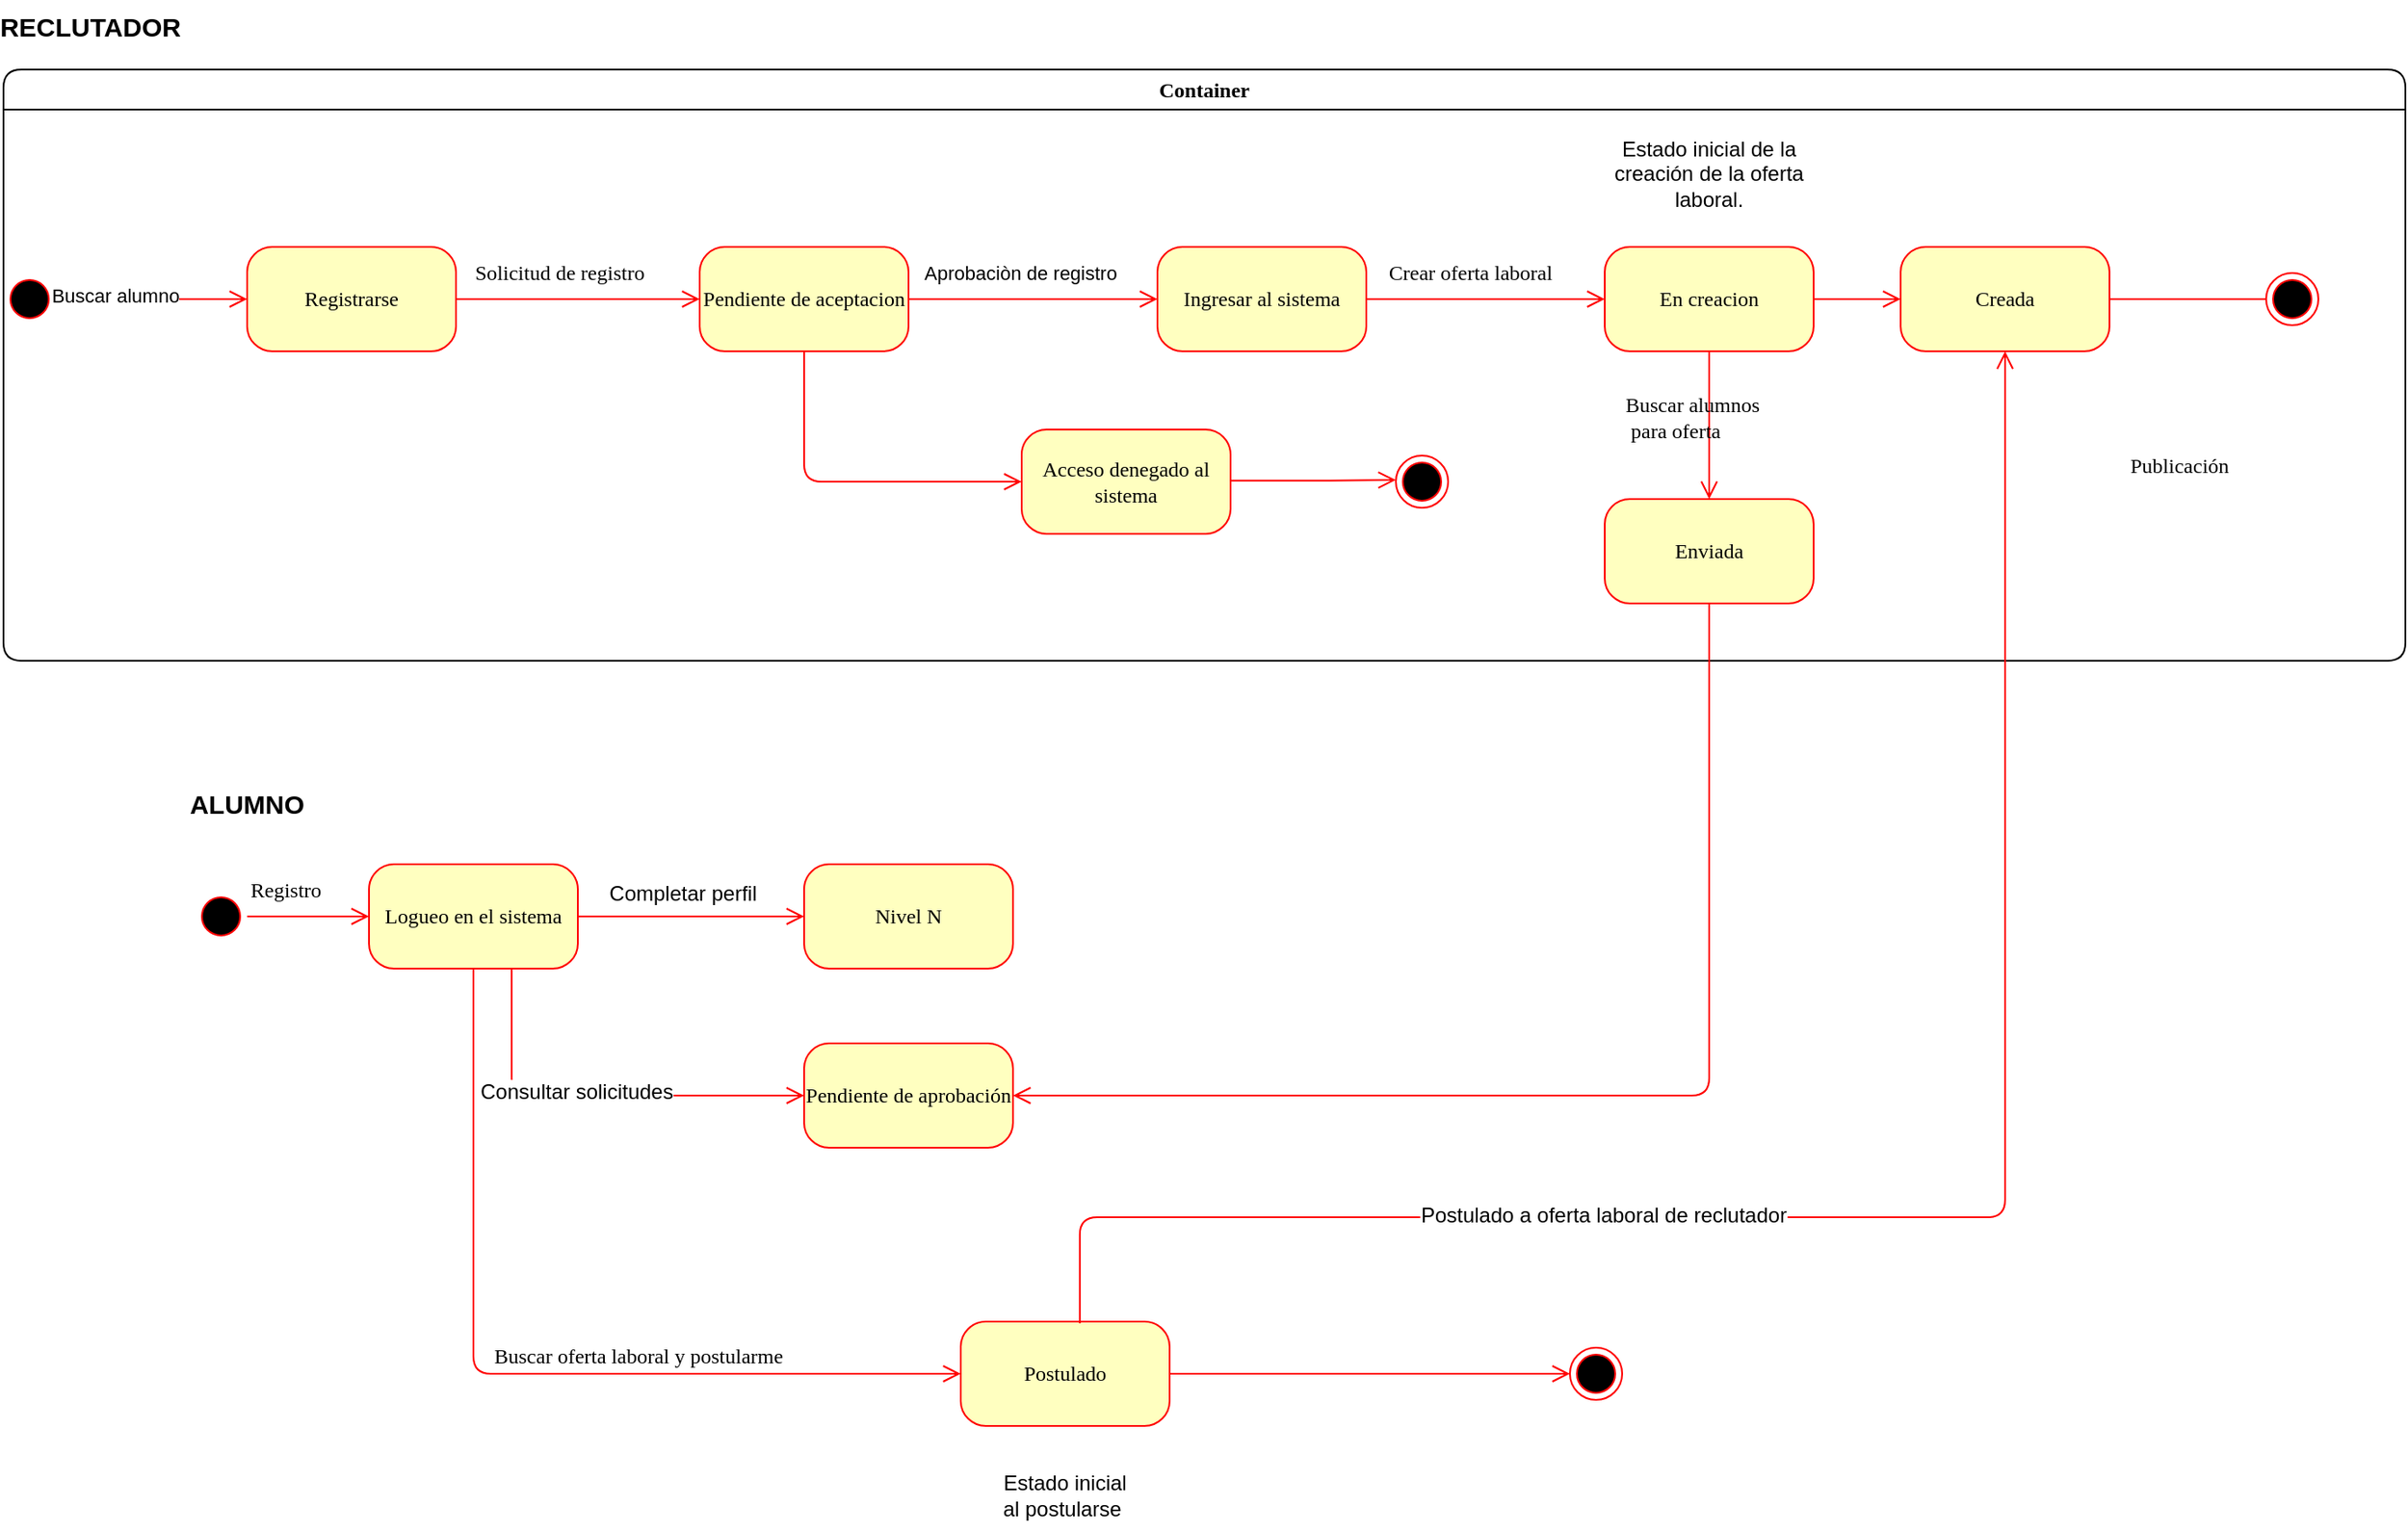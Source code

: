 <mxfile version="15.7.3" type="device"><diagram name="Page-1" id="58cdce13-f638-feb5-8d6f-7d28b1aa9fa0"><mxGraphModel dx="1038" dy="1425" grid="1" gridSize="10" guides="1" tooltips="1" connect="1" arrows="1" fold="1" page="1" pageScale="1" pageWidth="1100" pageHeight="850" background="none" math="0" shadow="0"><root><mxCell id="0"/><mxCell id="1" parent="0"/><mxCell id="Xc8aSNd3TjTFwg_EMzsY-1" value="Container" style="swimlane;whiteSpace=wrap;html=1;rounded=1;shadow=0;comic=0;labelBackgroundColor=none;strokeWidth=1;fontFamily=Verdana;fontSize=12;align=center;" vertex="1" parent="1"><mxGeometry x="50" y="-290" width="1380" height="340" as="geometry"/></mxCell><mxCell id="Xc8aSNd3TjTFwg_EMzsY-2" value="Solicitud de registro" style="edgeStyle=elbowEdgeStyle;html=1;labelBackgroundColor=none;endArrow=open;endSize=8;strokeColor=#ff0000;fontFamily=Verdana;fontSize=12;align=left;" edge="1" parent="Xc8aSNd3TjTFwg_EMzsY-1" source="Xc8aSNd3TjTFwg_EMzsY-3" target="Xc8aSNd3TjTFwg_EMzsY-8"><mxGeometry x="-0.857" y="15" relative="1" as="geometry"><mxPoint x="-1" as="offset"/></mxGeometry></mxCell><mxCell id="Xc8aSNd3TjTFwg_EMzsY-3" value="Registrarse" style="rounded=1;whiteSpace=wrap;html=1;arcSize=24;fillColor=#ffffc0;strokeColor=#ff0000;shadow=0;comic=0;labelBackgroundColor=none;fontFamily=Verdana;fontSize=12;fontColor=#000000;align=center;" vertex="1" parent="Xc8aSNd3TjTFwg_EMzsY-1"><mxGeometry x="140" y="102" width="120" height="60" as="geometry"/></mxCell><mxCell id="Xc8aSNd3TjTFwg_EMzsY-5" style="edgeStyle=elbowEdgeStyle;html=1;labelBackgroundColor=none;endArrow=open;endSize=8;strokeColor=#ff0000;fontFamily=Verdana;fontSize=12;align=left;" edge="1" parent="Xc8aSNd3TjTFwg_EMzsY-1" target="Xc8aSNd3TjTFwg_EMzsY-3"><mxGeometry relative="1" as="geometry"><mxPoint x="30" y="132" as="sourcePoint"/></mxGeometry></mxCell><mxCell id="Xc8aSNd3TjTFwg_EMzsY-11" value="Buscar alumno" style="edgeLabel;html=1;align=center;verticalAlign=middle;resizable=0;points=[];" vertex="1" connectable="0" parent="Xc8aSNd3TjTFwg_EMzsY-5"><mxGeometry x="-0.395" y="2" relative="1" as="geometry"><mxPoint as="offset"/></mxGeometry></mxCell><mxCell id="Xc8aSNd3TjTFwg_EMzsY-6" value="" style="ellipse;html=1;shape=startState;fillColor=#000000;strokeColor=#ff0000;rounded=1;shadow=0;comic=0;labelBackgroundColor=none;fontFamily=Verdana;fontSize=12;fontColor=#000000;align=center;direction=south;" vertex="1" parent="Xc8aSNd3TjTFwg_EMzsY-1"><mxGeometry y="117" width="30" height="30" as="geometry"/></mxCell><mxCell id="Xc8aSNd3TjTFwg_EMzsY-7" style="edgeStyle=elbowEdgeStyle;html=1;labelBackgroundColor=none;endArrow=open;endSize=8;strokeColor=#ff0000;fontFamily=Verdana;fontSize=12;align=left;" edge="1" parent="Xc8aSNd3TjTFwg_EMzsY-1" source="Xc8aSNd3TjTFwg_EMzsY-8" target="Xc8aSNd3TjTFwg_EMzsY-10"><mxGeometry relative="1" as="geometry"/></mxCell><mxCell id="Xc8aSNd3TjTFwg_EMzsY-23" value="Aprobaciòn de registro" style="edgeLabel;html=1;align=center;verticalAlign=middle;resizable=0;points=[];" vertex="1" connectable="0" parent="Xc8aSNd3TjTFwg_EMzsY-7"><mxGeometry x="-0.509" y="-1" relative="1" as="geometry"><mxPoint x="29" y="-16" as="offset"/></mxGeometry></mxCell><mxCell id="Xc8aSNd3TjTFwg_EMzsY-8" value="Pendiente de aceptacion" style="rounded=1;whiteSpace=wrap;html=1;arcSize=24;fillColor=#ffffc0;strokeColor=#ff0000;shadow=0;comic=0;labelBackgroundColor=none;fontFamily=Verdana;fontSize=12;fontColor=#000000;align=center;" vertex="1" parent="Xc8aSNd3TjTFwg_EMzsY-1"><mxGeometry x="400" y="102" width="120" height="60" as="geometry"/></mxCell><mxCell id="Xc8aSNd3TjTFwg_EMzsY-9" value="Crear oferta laboral" style="edgeStyle=elbowEdgeStyle;html=1;labelBackgroundColor=none;endArrow=open;endSize=8;strokeColor=#ff0000;fontFamily=Verdana;fontSize=12;align=left;" edge="1" parent="Xc8aSNd3TjTFwg_EMzsY-1" source="Xc8aSNd3TjTFwg_EMzsY-10" target="Xc8aSNd3TjTFwg_EMzsY-15"><mxGeometry x="-0.862" y="15" relative="1" as="geometry"><mxPoint x="1" as="offset"/></mxGeometry></mxCell><mxCell id="Xc8aSNd3TjTFwg_EMzsY-10" value="Ingresar al sistema" style="rounded=1;whiteSpace=wrap;html=1;arcSize=24;fillColor=#ffffc0;strokeColor=#ff0000;shadow=0;comic=0;labelBackgroundColor=none;fontFamily=Verdana;fontSize=12;fontColor=#000000;align=center;" vertex="1" parent="Xc8aSNd3TjTFwg_EMzsY-1"><mxGeometry x="663" y="102" width="120" height="60" as="geometry"/></mxCell><mxCell id="Xc8aSNd3TjTFwg_EMzsY-12" value="Acceso denegado al sistema" style="rounded=1;whiteSpace=wrap;html=1;arcSize=24;fillColor=#ffffc0;strokeColor=#ff0000;shadow=0;comic=0;labelBackgroundColor=none;fontFamily=Verdana;fontSize=12;fontColor=#000000;align=center;" vertex="1" parent="Xc8aSNd3TjTFwg_EMzsY-1"><mxGeometry x="585" y="207" width="120" height="60" as="geometry"/></mxCell><mxCell id="Xc8aSNd3TjTFwg_EMzsY-14" style="edgeStyle=elbowEdgeStyle;html=1;labelBackgroundColor=none;endArrow=open;endSize=8;strokeColor=#ff0000;fontFamily=Verdana;fontSize=12;align=left;entryX=0;entryY=0.5;entryDx=0;entryDy=0;exitX=0.5;exitY=1;exitDx=0;exitDy=0;" edge="1" parent="Xc8aSNd3TjTFwg_EMzsY-1" source="Xc8aSNd3TjTFwg_EMzsY-8" target="Xc8aSNd3TjTFwg_EMzsY-12"><mxGeometry relative="1" as="geometry"><mxPoint x="530" y="142" as="sourcePoint"/><mxPoint x="595" y="142" as="targetPoint"/><Array as="points"><mxPoint x="460" y="217"/></Array></mxGeometry></mxCell><mxCell id="Xc8aSNd3TjTFwg_EMzsY-15" value="En creacion" style="rounded=1;whiteSpace=wrap;html=1;arcSize=24;fillColor=#ffffc0;strokeColor=#ff0000;shadow=0;comic=0;labelBackgroundColor=none;fontFamily=Verdana;fontSize=12;fontColor=#000000;align=center;" vertex="1" parent="Xc8aSNd3TjTFwg_EMzsY-1"><mxGeometry x="920" y="102" width="120" height="60" as="geometry"/></mxCell><mxCell id="Xc8aSNd3TjTFwg_EMzsY-18" style="edgeStyle=elbowEdgeStyle;html=1;labelBackgroundColor=none;endArrow=open;endSize=8;strokeColor=#ff0000;fontFamily=Verdana;fontSize=12;align=left;" edge="1" parent="Xc8aSNd3TjTFwg_EMzsY-1" source="Xc8aSNd3TjTFwg_EMzsY-15"><mxGeometry relative="1" as="geometry"><mxPoint x="1150" y="131.41" as="sourcePoint"/><mxPoint x="1090" y="132" as="targetPoint"/></mxGeometry></mxCell><mxCell id="Xc8aSNd3TjTFwg_EMzsY-20" value="Estado inicial de la creación de la oferta laboral." style="text;html=1;strokeColor=none;fillColor=none;align=center;verticalAlign=middle;whiteSpace=wrap;rounded=0;" vertex="1" parent="Xc8aSNd3TjTFwg_EMzsY-1"><mxGeometry x="905" y="30" width="150" height="60" as="geometry"/></mxCell><mxCell id="Xc8aSNd3TjTFwg_EMzsY-21" value="Creada" style="rounded=1;whiteSpace=wrap;html=1;arcSize=24;fillColor=#ffffc0;strokeColor=#ff0000;shadow=0;comic=0;labelBackgroundColor=none;fontFamily=Verdana;fontSize=12;fontColor=#000000;align=center;" vertex="1" parent="Xc8aSNd3TjTFwg_EMzsY-1"><mxGeometry x="1090" y="102" width="120" height="60" as="geometry"/></mxCell><mxCell id="Xc8aSNd3TjTFwg_EMzsY-22" value="Publicación" style="edgeStyle=elbowEdgeStyle;html=1;labelBackgroundColor=none;endArrow=open;endSize=8;strokeColor=#ff0000;fontFamily=Verdana;fontSize=12;align=left;startArrow=none;" edge="1" parent="Xc8aSNd3TjTFwg_EMzsY-1" source="Xc8aSNd3TjTFwg_EMzsY-4"><mxGeometry x="1" y="-111" relative="1" as="geometry"><mxPoint x="1210" y="131.41" as="sourcePoint"/><mxPoint x="1330" y="132" as="targetPoint"/><mxPoint x="-110" y="96" as="offset"/></mxGeometry></mxCell><mxCell id="Xc8aSNd3TjTFwg_EMzsY-4" value="" style="ellipse;html=1;shape=endState;fillColor=#000000;strokeColor=#ff0000;rounded=1;shadow=0;comic=0;labelBackgroundColor=none;fontFamily=Verdana;fontSize=12;fontColor=#000000;align=center;" vertex="1" parent="Xc8aSNd3TjTFwg_EMzsY-1"><mxGeometry x="1300" y="117" width="30" height="30" as="geometry"/></mxCell><mxCell id="Xc8aSNd3TjTFwg_EMzsY-25" value="" style="edgeStyle=elbowEdgeStyle;html=1;labelBackgroundColor=none;endArrow=none;endSize=8;strokeColor=#ff0000;fontFamily=Verdana;fontSize=12;align=left;exitX=1;exitY=0.5;exitDx=0;exitDy=0;" edge="1" parent="Xc8aSNd3TjTFwg_EMzsY-1" source="Xc8aSNd3TjTFwg_EMzsY-21" target="Xc8aSNd3TjTFwg_EMzsY-4"><mxGeometry x="-0.834" y="14" relative="1" as="geometry"><mxPoint x="1260" y="-158.59" as="sourcePoint"/><mxPoint x="1380" y="-158" as="targetPoint"/><mxPoint x="-1" as="offset"/></mxGeometry></mxCell><mxCell id="Xc8aSNd3TjTFwg_EMzsY-26" value="" style="ellipse;html=1;shape=endState;fillColor=#000000;strokeColor=#ff0000;" vertex="1" parent="Xc8aSNd3TjTFwg_EMzsY-1"><mxGeometry x="800" y="222" width="30" height="30" as="geometry"/></mxCell><mxCell id="Xc8aSNd3TjTFwg_EMzsY-27" style="edgeStyle=elbowEdgeStyle;html=1;labelBackgroundColor=none;endArrow=open;endSize=8;strokeColor=#ff0000;fontFamily=Verdana;fontSize=12;align=left;" edge="1" parent="Xc8aSNd3TjTFwg_EMzsY-1"><mxGeometry relative="1" as="geometry"><mxPoint x="705" y="236.41" as="sourcePoint"/><mxPoint x="800" y="236" as="targetPoint"/></mxGeometry></mxCell><mxCell id="Xc8aSNd3TjTFwg_EMzsY-92" value="Enviada" style="rounded=1;whiteSpace=wrap;html=1;arcSize=24;fillColor=#ffffc0;strokeColor=#ff0000;shadow=0;comic=0;labelBackgroundColor=none;fontFamily=Verdana;fontSize=12;fontColor=#000000;align=center;" vertex="1" parent="Xc8aSNd3TjTFwg_EMzsY-1"><mxGeometry x="920" y="247" width="120" height="60" as="geometry"/></mxCell><mxCell id="Xc8aSNd3TjTFwg_EMzsY-93" value="Buscar alumnos&lt;br&gt;&amp;nbsp;para oferta" style="edgeStyle=elbowEdgeStyle;html=1;labelBackgroundColor=none;endArrow=open;endSize=8;strokeColor=#ff0000;fontFamily=Verdana;fontSize=12;align=left;entryX=0.5;entryY=0;entryDx=0;entryDy=0;exitX=0.5;exitY=1;exitDx=0;exitDy=0;" edge="1" parent="Xc8aSNd3TjTFwg_EMzsY-1" source="Xc8aSNd3TjTFwg_EMzsY-15" target="Xc8aSNd3TjTFwg_EMzsY-92"><mxGeometry x="-0.106" y="-50" relative="1" as="geometry"><mxPoint x="1050" y="142" as="sourcePoint"/><mxPoint x="1100" y="142" as="targetPoint"/><mxPoint as="offset"/></mxGeometry></mxCell><mxCell id="Xc8aSNd3TjTFwg_EMzsY-29" value="&lt;b&gt;&lt;font style=&quot;font-size: 15px&quot;&gt;RECLUTADOR&lt;/font&gt;&lt;/b&gt;" style="text;html=1;strokeColor=none;fillColor=none;align=center;verticalAlign=middle;whiteSpace=wrap;rounded=0;" vertex="1" parent="1"><mxGeometry x="70" y="-330" width="60" height="30" as="geometry"/></mxCell><mxCell id="Xc8aSNd3TjTFwg_EMzsY-30" value="&lt;b&gt;ALUMNO&lt;/b&gt;" style="text;html=1;strokeColor=none;fillColor=none;align=center;verticalAlign=middle;whiteSpace=wrap;rounded=0;fontSize=15;" vertex="1" parent="1"><mxGeometry x="160" y="117" width="60" height="30" as="geometry"/></mxCell><mxCell id="Xc8aSNd3TjTFwg_EMzsY-37" value="" style="ellipse;html=1;shape=startState;fillColor=#000000;strokeColor=#ff0000;rounded=1;shadow=0;comic=0;labelBackgroundColor=none;fontFamily=Verdana;fontSize=12;fontColor=#000000;align=center;direction=south;" vertex="1" parent="1"><mxGeometry x="160" y="182" width="30" height="30" as="geometry"/></mxCell><mxCell id="Xc8aSNd3TjTFwg_EMzsY-38" value="Postulado" style="rounded=1;whiteSpace=wrap;html=1;arcSize=24;fillColor=#ffffc0;strokeColor=#ff0000;shadow=0;comic=0;labelBackgroundColor=none;fontFamily=Verdana;fontSize=12;fontColor=#000000;align=center;" vertex="1" parent="1"><mxGeometry x="600" y="430" width="120" height="60" as="geometry"/></mxCell><mxCell id="Xc8aSNd3TjTFwg_EMzsY-39" value="Logueo en el sistema" style="rounded=1;whiteSpace=wrap;html=1;arcSize=24;fillColor=#ffffc0;strokeColor=#ff0000;shadow=0;comic=0;labelBackgroundColor=none;fontFamily=Verdana;fontSize=12;fontColor=#000000;align=center;" vertex="1" parent="1"><mxGeometry x="260" y="167" width="120" height="60" as="geometry"/></mxCell><mxCell id="Xc8aSNd3TjTFwg_EMzsY-40" value="Nivel N" style="rounded=1;whiteSpace=wrap;html=1;arcSize=24;fillColor=#ffffc0;strokeColor=#ff0000;shadow=0;comic=0;labelBackgroundColor=none;fontFamily=Verdana;fontSize=12;fontColor=#000000;align=center;" vertex="1" parent="1"><mxGeometry x="510" y="167" width="120" height="60" as="geometry"/></mxCell><mxCell id="Xc8aSNd3TjTFwg_EMzsY-41" value="Registro" style="edgeStyle=orthogonalEdgeStyle;html=1;labelBackgroundColor=none;endArrow=open;endSize=8;strokeColor=#ff0000;fontFamily=Verdana;fontSize=12;align=left;" edge="1" parent="1" source="Xc8aSNd3TjTFwg_EMzsY-37" target="Xc8aSNd3TjTFwg_EMzsY-39"><mxGeometry x="-1" y="15" relative="1" as="geometry"><Array as="points"/><mxPoint as="offset"/></mxGeometry></mxCell><mxCell id="Xc8aSNd3TjTFwg_EMzsY-42" style="edgeStyle=orthogonalEdgeStyle;html=1;labelBackgroundColor=none;endArrow=open;endSize=8;strokeColor=#ff0000;fontFamily=Verdana;fontSize=12;align=left;entryX=0;entryY=0.5;exitX=1;exitY=0.5;exitDx=0;exitDy=0;" edge="1" parent="1" source="Xc8aSNd3TjTFwg_EMzsY-39" target="Xc8aSNd3TjTFwg_EMzsY-40"><mxGeometry relative="1" as="geometry"><Array as="points"><mxPoint x="430" y="197"/><mxPoint x="430" y="197"/></Array></mxGeometry></mxCell><mxCell id="Xc8aSNd3TjTFwg_EMzsY-43" style="edgeStyle=orthogonalEdgeStyle;html=1;exitX=1;exitY=0.5;entryX=0;entryY=0.5;labelBackgroundColor=none;endArrow=open;endSize=8;strokeColor=#ff0000;fontFamily=Verdana;fontSize=12;align=left;entryDx=0;entryDy=0;" edge="1" parent="1" source="Xc8aSNd3TjTFwg_EMzsY-38" target="Xc8aSNd3TjTFwg_EMzsY-47"><mxGeometry relative="1" as="geometry"><mxPoint x="710" y="242" as="targetPoint"/></mxGeometry></mxCell><mxCell id="Xc8aSNd3TjTFwg_EMzsY-44" value="&lt;font style=&quot;font-size: 12px&quot;&gt;Completar perfil&lt;/font&gt;" style="text;html=1;align=center;verticalAlign=middle;resizable=0;points=[];autosize=1;strokeColor=none;fillColor=none;fontSize=15;" vertex="1" parent="1"><mxGeometry x="390" y="172" width="100" height="20" as="geometry"/></mxCell><mxCell id="Xc8aSNd3TjTFwg_EMzsY-45" value="Buscar oferta laboral y postularme" style="edgeStyle=orthogonalEdgeStyle;html=1;exitX=0.5;exitY=1;entryX=0;entryY=0.5;labelBackgroundColor=none;endArrow=open;endSize=8;strokeColor=#ff0000;fontFamily=Verdana;fontSize=12;align=left;exitDx=0;exitDy=0;entryDx=0;entryDy=0;" edge="1" parent="1" source="Xc8aSNd3TjTFwg_EMzsY-39" target="Xc8aSNd3TjTFwg_EMzsY-38"><mxGeometry x="-0.053" y="10" relative="1" as="geometry"><mxPoint x="250" y="212" as="sourcePoint"/><mxPoint x="310" y="262" as="targetPoint"/><mxPoint as="offset"/></mxGeometry></mxCell><mxCell id="Xc8aSNd3TjTFwg_EMzsY-46" value="Estado inicial al postularse&amp;nbsp;" style="text;html=1;strokeColor=none;fillColor=none;align=center;verticalAlign=middle;whiteSpace=wrap;rounded=0;fontSize=12;" vertex="1" parent="1"><mxGeometry x="620" y="510" width="80" height="40" as="geometry"/></mxCell><mxCell id="Xc8aSNd3TjTFwg_EMzsY-47" value="" style="ellipse;html=1;shape=endState;fillColor=#000000;strokeColor=#ff0000;fontSize=12;" vertex="1" parent="1"><mxGeometry x="950" y="445" width="30" height="30" as="geometry"/></mxCell><mxCell id="Xc8aSNd3TjTFwg_EMzsY-68" style="edgeStyle=orthogonalEdgeStyle;html=1;entryX=0.5;entryY=1;labelBackgroundColor=none;endArrow=open;endSize=8;strokeColor=#ff0000;fontFamily=Verdana;fontSize=12;align=left;entryDx=0;entryDy=0;exitX=0.57;exitY=0.017;exitDx=0;exitDy=0;exitPerimeter=0;" edge="1" parent="1" source="Xc8aSNd3TjTFwg_EMzsY-38" target="Xc8aSNd3TjTFwg_EMzsY-21"><mxGeometry relative="1" as="geometry"><mxPoint x="785" y="215" as="targetPoint"/><mxPoint x="730" y="215" as="sourcePoint"/><Array as="points"><mxPoint x="668" y="370"/><mxPoint x="1200" y="370"/></Array></mxGeometry></mxCell><mxCell id="Xc8aSNd3TjTFwg_EMzsY-69" value="Postulado a oferta laboral de reclutador" style="edgeLabel;html=1;align=center;verticalAlign=middle;resizable=0;points=[];fontSize=12;" vertex="1" connectable="0" parent="Xc8aSNd3TjTFwg_EMzsY-68"><mxGeometry x="-0.337" y="1" relative="1" as="geometry"><mxPoint as="offset"/></mxGeometry></mxCell><mxCell id="Xc8aSNd3TjTFwg_EMzsY-94" value="Pendiente de aprobación" style="rounded=1;whiteSpace=wrap;html=1;arcSize=24;fillColor=#ffffc0;strokeColor=#ff0000;shadow=0;comic=0;labelBackgroundColor=none;fontFamily=Verdana;fontSize=12;fontColor=#000000;align=center;" vertex="1" parent="1"><mxGeometry x="510" y="270" width="120" height="60" as="geometry"/></mxCell><mxCell id="Xc8aSNd3TjTFwg_EMzsY-95" style="edgeStyle=orthogonalEdgeStyle;html=1;exitX=0.683;exitY=1.003;entryX=0;entryY=0.5;labelBackgroundColor=none;endArrow=open;endSize=8;strokeColor=#ff0000;fontFamily=Verdana;fontSize=12;align=left;entryDx=0;entryDy=0;exitDx=0;exitDy=0;exitPerimeter=0;" edge="1" parent="1" source="Xc8aSNd3TjTFwg_EMzsY-39" target="Xc8aSNd3TjTFwg_EMzsY-94"><mxGeometry relative="1" as="geometry"><mxPoint x="500" y="290" as="targetPoint"/><mxPoint x="270" y="290" as="sourcePoint"/></mxGeometry></mxCell><mxCell id="Xc8aSNd3TjTFwg_EMzsY-96" value="Consultar solicitudes" style="edgeLabel;html=1;align=center;verticalAlign=middle;resizable=0;points=[];fontSize=12;" vertex="1" connectable="0" parent="Xc8aSNd3TjTFwg_EMzsY-95"><mxGeometry x="-0.091" y="2" relative="1" as="geometry"><mxPoint as="offset"/></mxGeometry></mxCell><mxCell id="Xc8aSNd3TjTFwg_EMzsY-97" style="edgeStyle=orthogonalEdgeStyle;html=1;exitX=0.5;exitY=1;entryX=1;entryY=0.5;labelBackgroundColor=none;endArrow=open;endSize=8;strokeColor=#ff0000;fontFamily=Verdana;fontSize=12;align=left;entryDx=0;entryDy=0;exitDx=0;exitDy=0;" edge="1" parent="1" source="Xc8aSNd3TjTFwg_EMzsY-92" target="Xc8aSNd3TjTFwg_EMzsY-94"><mxGeometry relative="1" as="geometry"><mxPoint x="1010" y="192" as="targetPoint"/><mxPoint x="780" y="192" as="sourcePoint"/></mxGeometry></mxCell></root></mxGraphModel></diagram></mxfile>